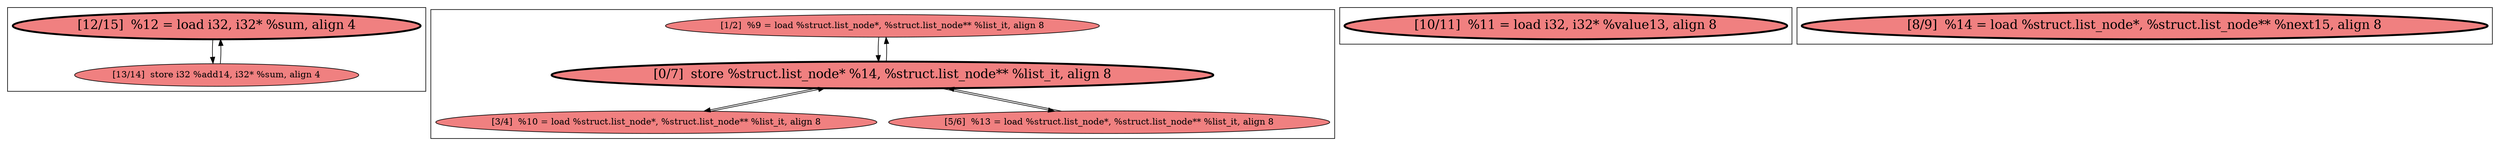 
digraph G {



node147->node146 [ ]
node146->node147 [ ]
node144->node143 [ ]
node143->node144 [ ]
node143->node142 [ ]
node142->node143 [ ]
node141->node143 [ ]
node143->node141 [ ]


subgraph cluster3 {


node148 [penwidth=3.0,fontsize=20,fillcolor=lightcoral,label="[10/11]  %11 = load i32, i32* %value13, align 8",shape=ellipse,style=filled ]



}

subgraph cluster2 {


node147 [penwidth=3.0,fontsize=20,fillcolor=lightcoral,label="[12/15]  %12 = load i32, i32* %sum, align 4",shape=ellipse,style=filled ]
node146 [fillcolor=lightcoral,label="[13/14]  store i32 %add14, i32* %sum, align 4",shape=ellipse,style=filled ]



}

subgraph cluster0 {


node144 [fillcolor=lightcoral,label="[1/2]  %9 = load %struct.list_node*, %struct.list_node** %list_it, align 8",shape=ellipse,style=filled ]
node143 [penwidth=3.0,fontsize=20,fillcolor=lightcoral,label="[0/7]  store %struct.list_node* %14, %struct.list_node** %list_it, align 8",shape=ellipse,style=filled ]
node141 [fillcolor=lightcoral,label="[5/6]  %13 = load %struct.list_node*, %struct.list_node** %list_it, align 8",shape=ellipse,style=filled ]
node142 [fillcolor=lightcoral,label="[3/4]  %10 = load %struct.list_node*, %struct.list_node** %list_it, align 8",shape=ellipse,style=filled ]



}

subgraph cluster1 {


node145 [penwidth=3.0,fontsize=20,fillcolor=lightcoral,label="[8/9]  %14 = load %struct.list_node*, %struct.list_node** %next15, align 8",shape=ellipse,style=filled ]



}

}
